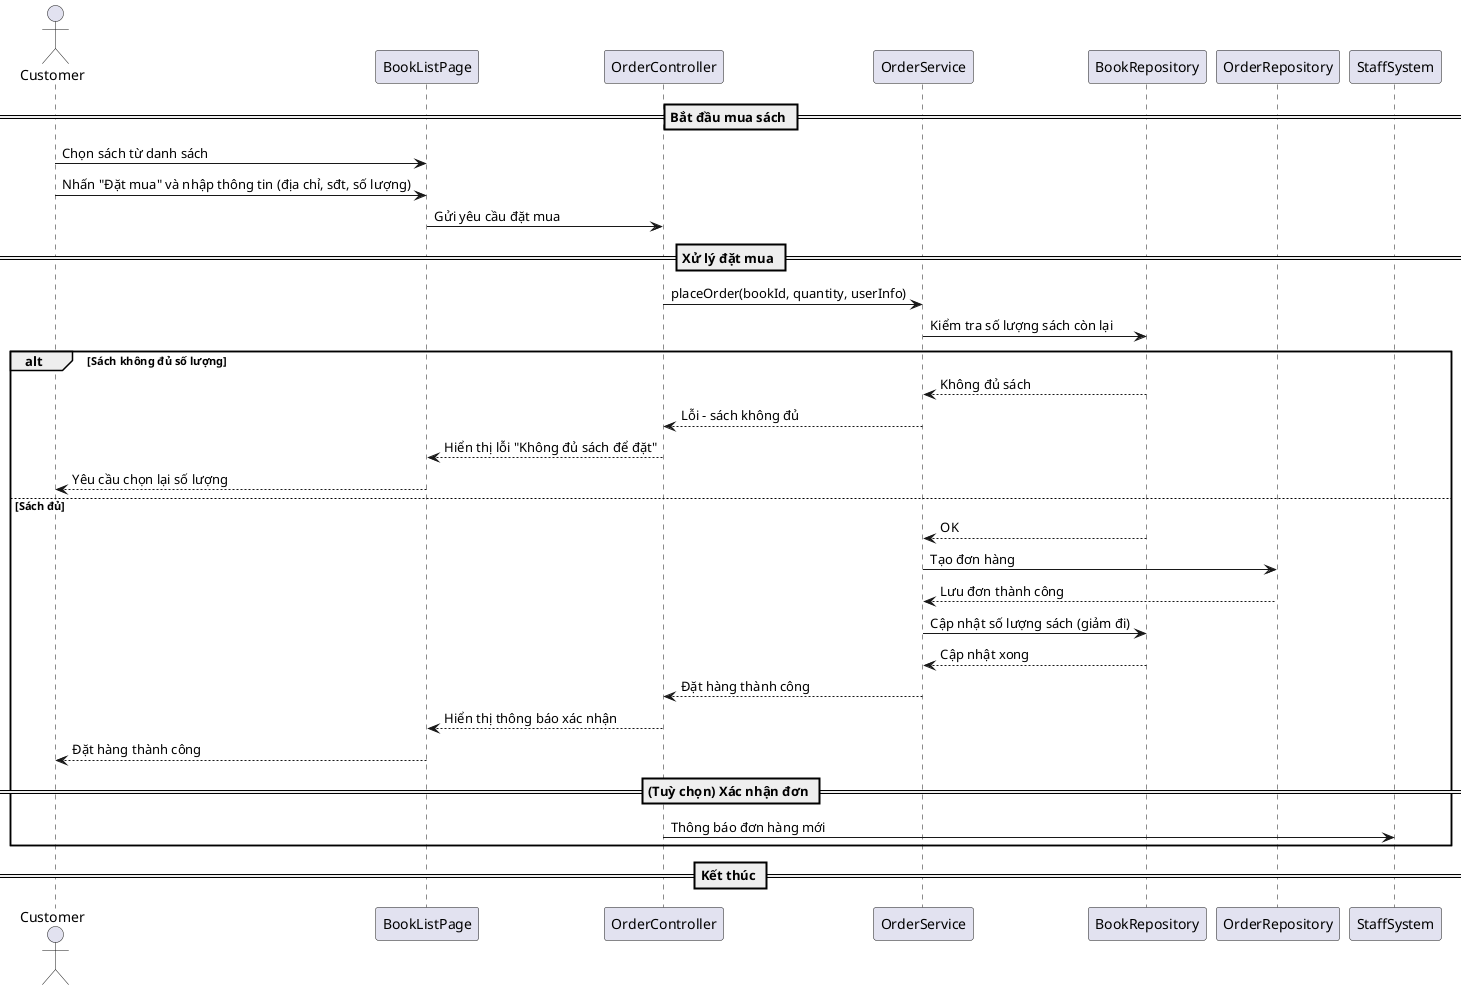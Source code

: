 @startuml
actor Customer
participant "BookListPage" as BLP
participant "OrderController" as OC
participant "OrderService" as OS
participant "BookRepository" as BR
participant "OrderRepository" as OR
participant "StaffSystem" as Staff

== Bắt đầu mua sách ==
Customer -> BLP: Chọn sách từ danh sách
Customer -> BLP: Nhấn "Đặt mua" và nhập thông tin (địa chỉ, sđt, số lượng)
BLP -> OC: Gửi yêu cầu đặt mua

== Xử lý đặt mua ==
OC -> OS: placeOrder(bookId, quantity, userInfo)
OS -> BR: Kiểm tra số lượng sách còn lại

alt Sách không đủ số lượng
    BR --> OS: Không đủ sách
    OS --> OC: Lỗi - sách không đủ
    OC --> BLP: Hiển thị lỗi "Không đủ sách để đặt"
    BLP --> Customer: Yêu cầu chọn lại số lượng
else Sách đủ
    BR --> OS: OK
    OS -> OR: Tạo đơn hàng
    OR --> OS: Lưu đơn thành công
    OS -> BR: Cập nhật số lượng sách (giảm đi)
    BR --> OS: Cập nhật xong
    OS --> OC: Đặt hàng thành công
    OC --> BLP: Hiển thị thông báo xác nhận
    BLP --> Customer: Đặt hàng thành công

    == (Tuỳ chọn) Xác nhận đơn ==
    OC -> Staff: Thông báo đơn hàng mới
end

== Kết thúc ==
@enduml
